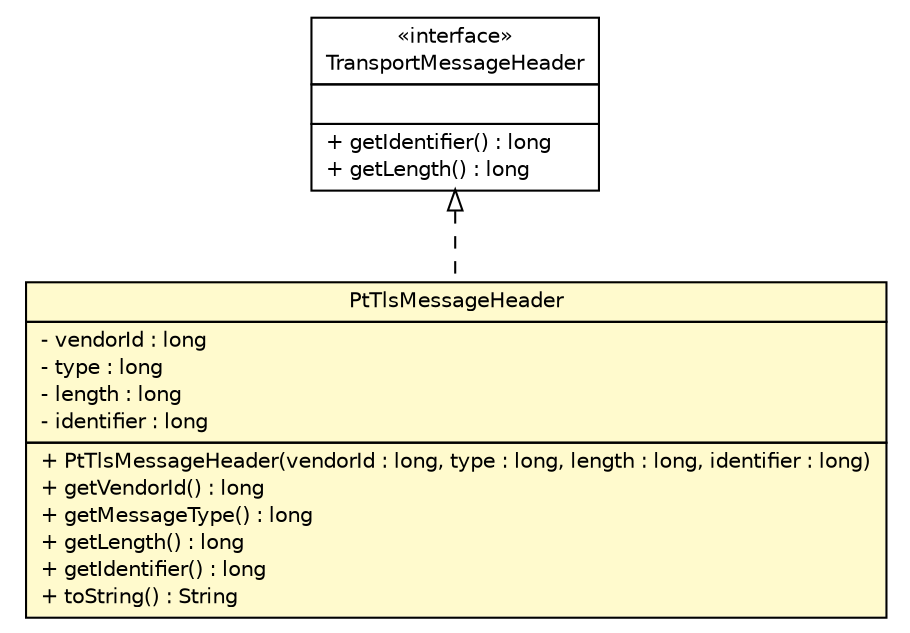 #!/usr/local/bin/dot
#
# Class diagram 
# Generated by UMLGraph version R5_6 (http://www.umlgraph.org/)
#

digraph G {
	edge [fontname="Helvetica",fontsize=10,labelfontname="Helvetica",labelfontsize=10];
	node [fontname="Helvetica",fontsize=10,shape=plaintext];
	nodesep=0.25;
	ranksep=0.5;
	// de.hsbremen.tc.tnc.message.t.message.TransportMessageHeader
	c135986 [label=<<table title="de.hsbremen.tc.tnc.message.t.message.TransportMessageHeader" border="0" cellborder="1" cellspacing="0" cellpadding="2" port="p" href="../../../../../de/hsbremen/tc/tnc/message/t/message/TransportMessageHeader.html">
		<tr><td><table border="0" cellspacing="0" cellpadding="1">
<tr><td align="center" balign="center"> &#171;interface&#187; </td></tr>
<tr><td align="center" balign="center"> TransportMessageHeader </td></tr>
		</table></td></tr>
		<tr><td><table border="0" cellspacing="0" cellpadding="1">
<tr><td align="left" balign="left">  </td></tr>
		</table></td></tr>
		<tr><td><table border="0" cellspacing="0" cellpadding="1">
<tr><td align="left" balign="left"> + getIdentifier() : long </td></tr>
<tr><td align="left" balign="left"> + getLength() : long </td></tr>
		</table></td></tr>
		</table>>, URL="../../../../../de/hsbremen/tc/tnc/message/t/message/TransportMessageHeader.html", fontname="Helvetica", fontcolor="black", fontsize=10.0];
	// org.ietf.nea.pt.message.PtTlsMessageHeader
	c136050 [label=<<table title="org.ietf.nea.pt.message.PtTlsMessageHeader" border="0" cellborder="1" cellspacing="0" cellpadding="2" port="p" bgcolor="lemonChiffon" href="./PtTlsMessageHeader.html">
		<tr><td><table border="0" cellspacing="0" cellpadding="1">
<tr><td align="center" balign="center"> PtTlsMessageHeader </td></tr>
		</table></td></tr>
		<tr><td><table border="0" cellspacing="0" cellpadding="1">
<tr><td align="left" balign="left"> - vendorId : long </td></tr>
<tr><td align="left" balign="left"> - type : long </td></tr>
<tr><td align="left" balign="left"> - length : long </td></tr>
<tr><td align="left" balign="left"> - identifier : long </td></tr>
		</table></td></tr>
		<tr><td><table border="0" cellspacing="0" cellpadding="1">
<tr><td align="left" balign="left"> + PtTlsMessageHeader(vendorId : long, type : long, length : long, identifier : long) </td></tr>
<tr><td align="left" balign="left"> + getVendorId() : long </td></tr>
<tr><td align="left" balign="left"> + getMessageType() : long </td></tr>
<tr><td align="left" balign="left"> + getLength() : long </td></tr>
<tr><td align="left" balign="left"> + getIdentifier() : long </td></tr>
<tr><td align="left" balign="left"> + toString() : String </td></tr>
		</table></td></tr>
		</table>>, URL="./PtTlsMessageHeader.html", fontname="Helvetica", fontcolor="black", fontsize=10.0];
	//org.ietf.nea.pt.message.PtTlsMessageHeader implements de.hsbremen.tc.tnc.message.t.message.TransportMessageHeader
	c135986:p -> c136050:p [dir=back,arrowtail=empty,style=dashed];
}

